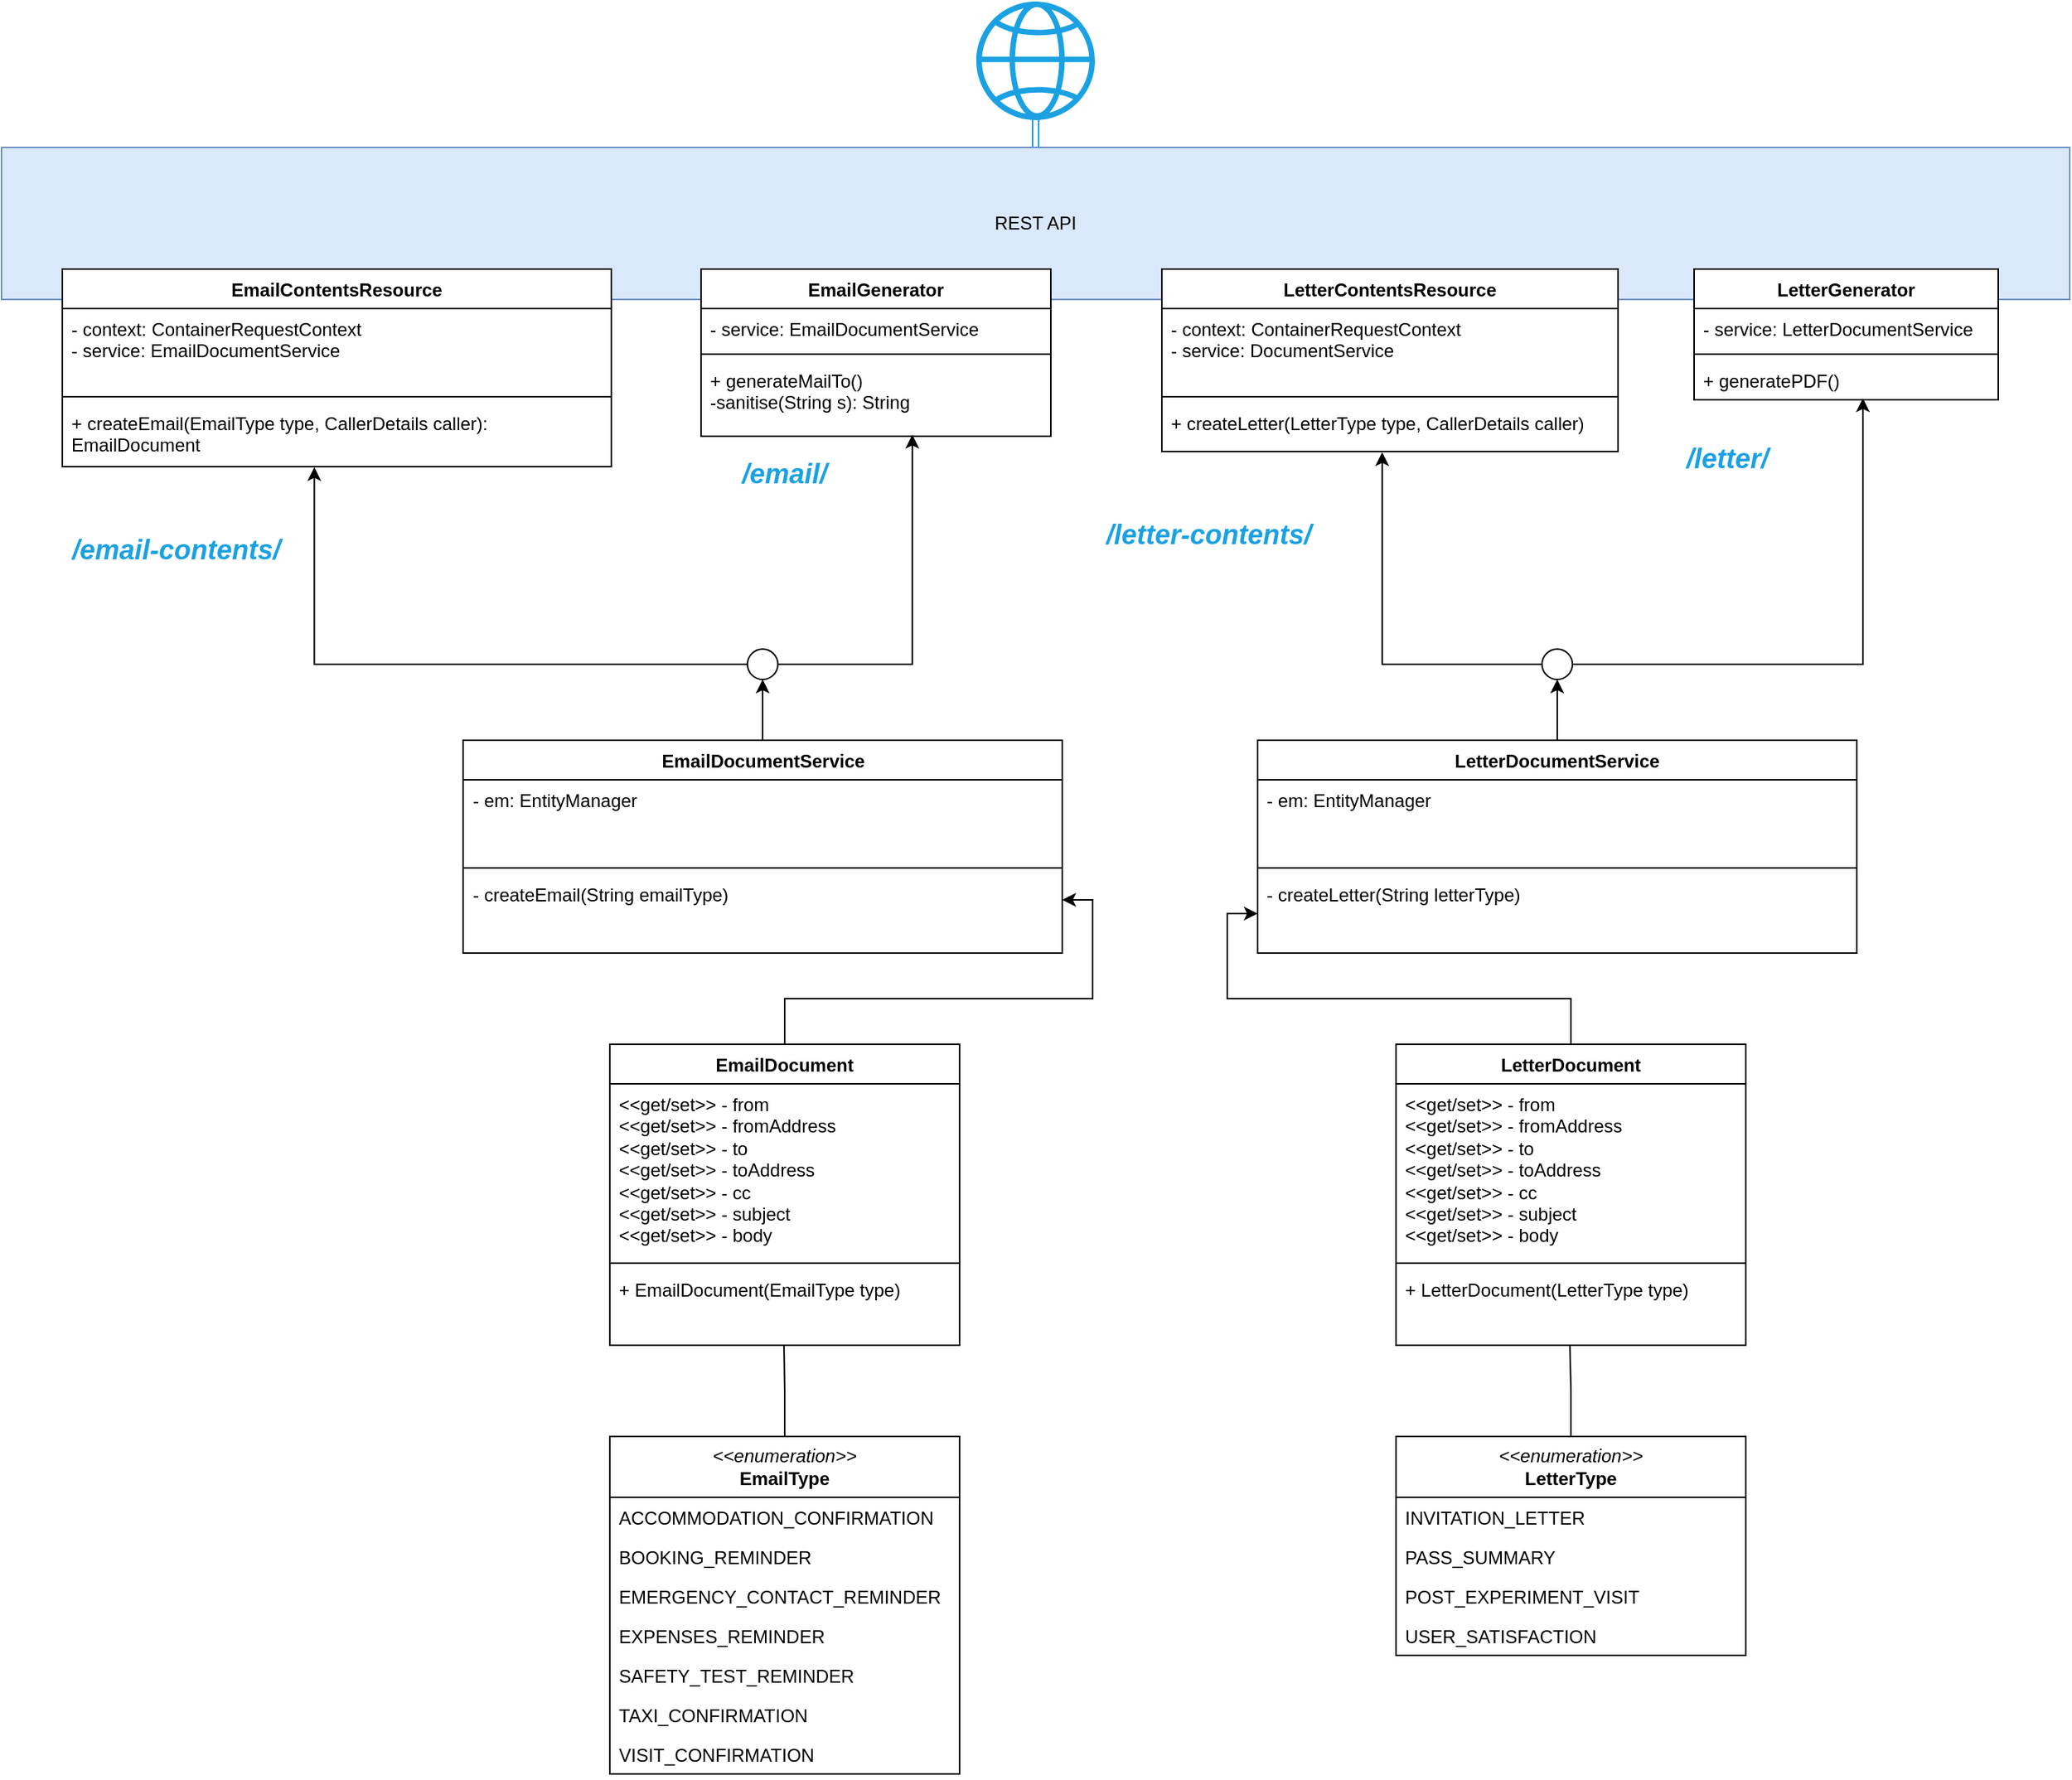 <mxfile version="24.2.2" type="github">
  <diagram id="C5RBs43oDa-KdzZeNtuy" name="Page-1">
    <mxGraphModel dx="1290" dy="634" grid="1" gridSize="10" guides="1" tooltips="1" connect="1" arrows="1" fold="1" page="1" pageScale="1" pageWidth="827" pageHeight="1169" math="0" shadow="0">
      <root>
        <mxCell id="WIyWlLk6GJQsqaUBKTNV-0" />
        <mxCell id="WIyWlLk6GJQsqaUBKTNV-1" parent="WIyWlLk6GJQsqaUBKTNV-0" />
        <mxCell id="lxQ42xoXtjc7i1S5PKAg-8" value="REST API" style="html=1;whiteSpace=wrap;fillColor=#dae8fc;strokeColor=#6c8ebf;" parent="WIyWlLk6GJQsqaUBKTNV-1" vertex="1">
          <mxGeometry x="37" y="97" width="1360" height="100" as="geometry" />
        </mxCell>
        <mxCell id="MQ1HAu035y0CXCqz7wdD-0" value="EmailContentsResource" style="swimlane;fontStyle=1;align=center;verticalAlign=top;childLayout=stackLayout;horizontal=1;startSize=26;horizontalStack=0;resizeParent=1;resizeParentMax=0;resizeLast=0;collapsible=1;marginBottom=0;whiteSpace=wrap;html=1;" parent="WIyWlLk6GJQsqaUBKTNV-1" vertex="1">
          <mxGeometry x="77" y="177" width="361" height="130" as="geometry" />
        </mxCell>
        <mxCell id="MQ1HAu035y0CXCqz7wdD-1" value="&lt;div&gt;- context: ContainerRequestContext&lt;/div&gt;&lt;div&gt;- service: EmailDocumentService&lt;br&gt;&lt;/div&gt;" style="text;align=left;verticalAlign=top;spacingLeft=4;spacingRight=4;overflow=hidden;rotatable=0;points=[[0,0.5],[1,0.5]];portConstraint=eastwest;whiteSpace=wrap;html=1;" parent="MQ1HAu035y0CXCqz7wdD-0" vertex="1">
          <mxGeometry y="26" width="361" height="54" as="geometry" />
        </mxCell>
        <mxCell id="MQ1HAu035y0CXCqz7wdD-2" value="" style="line;strokeWidth=1;fillColor=none;align=left;verticalAlign=middle;spacingTop=-1;spacingLeft=3;spacingRight=3;rotatable=0;labelPosition=right;points=[];portConstraint=eastwest;strokeColor=inherit;" parent="MQ1HAu035y0CXCqz7wdD-0" vertex="1">
          <mxGeometry y="80" width="361" height="8" as="geometry" />
        </mxCell>
        <mxCell id="MQ1HAu035y0CXCqz7wdD-3" value="+ createEmail(EmailType type, CallerDetails caller): EmailDocument" style="text;strokeColor=none;fillColor=none;align=left;verticalAlign=top;spacingLeft=4;spacingRight=4;overflow=hidden;rotatable=0;points=[[0,0.5],[1,0.5]];portConstraint=eastwest;whiteSpace=wrap;html=1;" parent="MQ1HAu035y0CXCqz7wdD-0" vertex="1">
          <mxGeometry y="88" width="361" height="42" as="geometry" />
        </mxCell>
        <mxCell id="eRIV_MZJOHmOLpLLFDUo-9" style="edgeStyle=orthogonalEdgeStyle;rounded=0;orthogonalLoop=1;jettySize=auto;html=1;entryX=0.604;entryY=0.98;entryDx=0;entryDy=0;entryPerimeter=0;exitX=1;exitY=0.5;exitDx=0;exitDy=0;" parent="WIyWlLk6GJQsqaUBKTNV-1" source="wytjnBY4nGIAAZqbwtNx-3" target="lxQ42xoXtjc7i1S5PKAg-3" edge="1">
          <mxGeometry relative="1" as="geometry">
            <mxPoint x="1210" y="407" as="targetPoint" />
          </mxGeometry>
        </mxCell>
        <mxCell id="lxQ42xoXtjc7i1S5PKAg-16" style="edgeStyle=orthogonalEdgeStyle;rounded=0;orthogonalLoop=1;jettySize=auto;html=1;entryX=0.5;entryY=1;entryDx=0;entryDy=0;" parent="WIyWlLk6GJQsqaUBKTNV-1" source="MQ1HAu035y0CXCqz7wdD-4" target="lxQ42xoXtjc7i1S5PKAg-15" edge="1">
          <mxGeometry relative="1" as="geometry" />
        </mxCell>
        <mxCell id="MQ1HAu035y0CXCqz7wdD-4" value="LetterDocumentService" style="swimlane;fontStyle=1;align=center;verticalAlign=top;childLayout=stackLayout;horizontal=1;startSize=26;horizontalStack=0;resizeParent=1;resizeParentMax=0;resizeLast=0;collapsible=1;marginBottom=0;whiteSpace=wrap;html=1;" parent="WIyWlLk6GJQsqaUBKTNV-1" vertex="1">
          <mxGeometry x="863" y="487" width="394" height="140" as="geometry" />
        </mxCell>
        <mxCell id="MQ1HAu035y0CXCqz7wdD-5" value="&lt;div&gt;- em: EntityManager&lt;/div&gt;" style="text;strokeColor=none;fillColor=none;align=left;verticalAlign=top;spacingLeft=4;spacingRight=4;overflow=hidden;rotatable=0;points=[[0,0.5],[1,0.5]];portConstraint=eastwest;whiteSpace=wrap;html=1;" parent="MQ1HAu035y0CXCqz7wdD-4" vertex="1">
          <mxGeometry y="26" width="394" height="54" as="geometry" />
        </mxCell>
        <mxCell id="MQ1HAu035y0CXCqz7wdD-6" value="" style="line;strokeWidth=1;fillColor=none;align=left;verticalAlign=middle;spacingTop=-1;spacingLeft=3;spacingRight=3;rotatable=0;labelPosition=right;points=[];portConstraint=eastwest;strokeColor=inherit;" parent="MQ1HAu035y0CXCqz7wdD-4" vertex="1">
          <mxGeometry y="80" width="394" height="8" as="geometry" />
        </mxCell>
        <mxCell id="MQ1HAu035y0CXCqz7wdD-7" value="&lt;div&gt;- createLetter(String letterType)&lt;/div&gt;" style="text;strokeColor=none;fillColor=none;align=left;verticalAlign=top;spacingLeft=4;spacingRight=4;overflow=hidden;rotatable=0;points=[[0,0.5],[1,0.5]];portConstraint=eastwest;whiteSpace=wrap;html=1;" parent="MQ1HAu035y0CXCqz7wdD-4" vertex="1">
          <mxGeometry y="88" width="394" height="52" as="geometry" />
        </mxCell>
        <mxCell id="MQ1HAu035y0CXCqz7wdD-16" value="EmailDocument" style="swimlane;fontStyle=1;align=center;verticalAlign=top;childLayout=stackLayout;horizontal=1;startSize=26;horizontalStack=0;resizeParent=1;resizeParentMax=0;resizeLast=0;collapsible=1;marginBottom=0;whiteSpace=wrap;html=1;" parent="WIyWlLk6GJQsqaUBKTNV-1" vertex="1">
          <mxGeometry x="437" y="687" width="230" height="198" as="geometry" />
        </mxCell>
        <mxCell id="MQ1HAu035y0CXCqz7wdD-17" value="&lt;div&gt;&amp;lt;&amp;lt;get/set&amp;gt;&amp;gt; - from&lt;/div&gt;&lt;div&gt;&amp;lt;&amp;lt;get/set&amp;gt;&amp;gt; - fromAddress&lt;/div&gt;&lt;div&gt;&amp;lt;&amp;lt;get/set&amp;gt;&amp;gt; - to&lt;/div&gt;&lt;div&gt;&amp;lt;&amp;lt;get/set&amp;gt;&amp;gt; - toAddress&lt;/div&gt;&lt;div&gt;&amp;lt;&amp;lt;get/set&amp;gt;&amp;gt; - cc&lt;/div&gt;&lt;div&gt;&amp;lt;&amp;lt;get/set&amp;gt;&amp;gt; - subject&lt;/div&gt;&lt;div&gt;&amp;lt;&amp;lt;get/set&amp;gt;&amp;gt; - body&lt;br&gt;&lt;/div&gt;" style="text;strokeColor=none;fillColor=none;align=left;verticalAlign=top;spacingLeft=4;spacingRight=4;overflow=hidden;rotatable=0;points=[[0,0.5],[1,0.5]];portConstraint=eastwest;whiteSpace=wrap;html=1;" parent="MQ1HAu035y0CXCqz7wdD-16" vertex="1">
          <mxGeometry y="26" width="230" height="114" as="geometry" />
        </mxCell>
        <mxCell id="MQ1HAu035y0CXCqz7wdD-18" value="" style="line;strokeWidth=1;fillColor=none;align=left;verticalAlign=middle;spacingTop=-1;spacingLeft=3;spacingRight=3;rotatable=0;labelPosition=right;points=[];portConstraint=eastwest;strokeColor=inherit;" parent="MQ1HAu035y0CXCqz7wdD-16" vertex="1">
          <mxGeometry y="140" width="230" height="8" as="geometry" />
        </mxCell>
        <mxCell id="MQ1HAu035y0CXCqz7wdD-19" value="+ EmailDocument(EmailType type)" style="text;strokeColor=none;fillColor=none;align=left;verticalAlign=top;spacingLeft=4;spacingRight=4;overflow=hidden;rotatable=0;points=[[0,0.5],[1,0.5]];portConstraint=eastwest;whiteSpace=wrap;html=1;" parent="MQ1HAu035y0CXCqz7wdD-16" vertex="1">
          <mxGeometry y="148" width="230" height="50" as="geometry" />
        </mxCell>
        <mxCell id="42Mcp5apY7TqK0RnaU3a-8" style="edgeStyle=orthogonalEdgeStyle;rounded=0;orthogonalLoop=1;jettySize=auto;html=1;entryX=1;entryY=0.75;entryDx=0;entryDy=0;exitX=0.5;exitY=0;exitDx=0;exitDy=0;" parent="WIyWlLk6GJQsqaUBKTNV-1" source="MQ1HAu035y0CXCqz7wdD-16" target="lxQ42xoXtjc7i1S5PKAg-10" edge="1">
          <mxGeometry relative="1" as="geometry" />
        </mxCell>
        <mxCell id="wytjnBY4nGIAAZqbwtNx-2" value="" style="edgeStyle=orthogonalEdgeStyle;rounded=0;orthogonalLoop=1;jettySize=auto;html=1;shape=link;strokeColor=#1ba1e2;entryX=0.5;entryY=0;entryDx=0;entryDy=0;" parent="WIyWlLk6GJQsqaUBKTNV-1" source="42Mcp5apY7TqK0RnaU3a-9" target="lxQ42xoXtjc7i1S5PKAg-8" edge="1">
          <mxGeometry relative="1" as="geometry" />
        </mxCell>
        <mxCell id="42Mcp5apY7TqK0RnaU3a-9" value="" style="sketch=0;outlineConnect=0;fillColor=#1BA1E2;strokeColor=#006EAF;dashed=0;verticalLabelPosition=bottom;verticalAlign=top;align=center;html=1;fontSize=12;fontStyle=0;aspect=fixed;pointerEvents=1;shape=mxgraph.aws4.globe;fontColor=#ffffff;" parent="WIyWlLk6GJQsqaUBKTNV-1" vertex="1">
          <mxGeometry x="678" y="1" width="78" height="78" as="geometry" />
        </mxCell>
        <mxCell id="A69BAZDd_FpkVHJT01qS-3" value="&lt;div&gt;&lt;i&gt;&amp;lt;&amp;lt;enumeration&amp;gt;&amp;gt;&lt;/i&gt;&lt;/div&gt;&lt;div&gt;&lt;b&gt;EmailType&lt;/b&gt;&lt;br&gt;&lt;/div&gt;" style="swimlane;fontStyle=0;childLayout=stackLayout;horizontal=1;startSize=40;fillColor=none;horizontalStack=0;resizeParent=1;resizeParentMax=0;resizeLast=0;collapsible=1;marginBottom=0;whiteSpace=wrap;html=1;" parent="WIyWlLk6GJQsqaUBKTNV-1" vertex="1">
          <mxGeometry x="437" y="945" width="230" height="222" as="geometry" />
        </mxCell>
        <mxCell id="A69BAZDd_FpkVHJT01qS-4" value="ACCOMMODATION_CONFIRMATION" style="text;strokeColor=none;fillColor=none;align=left;verticalAlign=top;spacingLeft=4;spacingRight=4;overflow=hidden;rotatable=0;points=[[0,0.5],[1,0.5]];portConstraint=eastwest;whiteSpace=wrap;html=1;" parent="A69BAZDd_FpkVHJT01qS-3" vertex="1">
          <mxGeometry y="40" width="230" height="26" as="geometry" />
        </mxCell>
        <mxCell id="A69BAZDd_FpkVHJT01qS-5" value="BOOKING_REMINDER" style="text;strokeColor=none;fillColor=none;align=left;verticalAlign=top;spacingLeft=4;spacingRight=4;overflow=hidden;rotatable=0;points=[[0,0.5],[1,0.5]];portConstraint=eastwest;whiteSpace=wrap;html=1;" parent="A69BAZDd_FpkVHJT01qS-3" vertex="1">
          <mxGeometry y="66" width="230" height="26" as="geometry" />
        </mxCell>
        <mxCell id="A69BAZDd_FpkVHJT01qS-6" value="EMERGENCY_CONTACT_REMINDER" style="text;strokeColor=none;fillColor=none;align=left;verticalAlign=top;spacingLeft=4;spacingRight=4;overflow=hidden;rotatable=0;points=[[0,0.5],[1,0.5]];portConstraint=eastwest;whiteSpace=wrap;html=1;" parent="A69BAZDd_FpkVHJT01qS-3" vertex="1">
          <mxGeometry y="92" width="230" height="26" as="geometry" />
        </mxCell>
        <mxCell id="A69BAZDd_FpkVHJT01qS-7" value="EXPENSES_REMINDER" style="text;strokeColor=none;fillColor=none;align=left;verticalAlign=top;spacingLeft=4;spacingRight=4;overflow=hidden;rotatable=0;points=[[0,0.5],[1,0.5]];portConstraint=eastwest;whiteSpace=wrap;html=1;" parent="A69BAZDd_FpkVHJT01qS-3" vertex="1">
          <mxGeometry y="118" width="230" height="26" as="geometry" />
        </mxCell>
        <mxCell id="A69BAZDd_FpkVHJT01qS-8" value="SAFETY_TEST_REMINDER" style="text;strokeColor=none;fillColor=none;align=left;verticalAlign=top;spacingLeft=4;spacingRight=4;overflow=hidden;rotatable=0;points=[[0,0.5],[1,0.5]];portConstraint=eastwest;whiteSpace=wrap;html=1;" parent="A69BAZDd_FpkVHJT01qS-3" vertex="1">
          <mxGeometry y="144" width="230" height="26" as="geometry" />
        </mxCell>
        <mxCell id="A69BAZDd_FpkVHJT01qS-10" value="TAXI_CONFIRMATION" style="text;strokeColor=none;fillColor=none;align=left;verticalAlign=top;spacingLeft=4;spacingRight=4;overflow=hidden;rotatable=0;points=[[0,0.5],[1,0.5]];portConstraint=eastwest;whiteSpace=wrap;html=1;" parent="A69BAZDd_FpkVHJT01qS-3" vertex="1">
          <mxGeometry y="170" width="230" height="26" as="geometry" />
        </mxCell>
        <mxCell id="A69BAZDd_FpkVHJT01qS-9" value="VISIT_CONFIRMATION" style="text;strokeColor=none;fillColor=none;align=left;verticalAlign=top;spacingLeft=4;spacingRight=4;overflow=hidden;rotatable=0;points=[[0,0.5],[1,0.5]];portConstraint=eastwest;whiteSpace=wrap;html=1;" parent="A69BAZDd_FpkVHJT01qS-3" vertex="1">
          <mxGeometry y="196" width="230" height="26" as="geometry" />
        </mxCell>
        <mxCell id="A69BAZDd_FpkVHJT01qS-12" value="&lt;div&gt;&lt;i&gt;&amp;lt;&amp;lt;enumeration&amp;gt;&amp;gt;&lt;/i&gt;&lt;/div&gt;&lt;div&gt;&lt;b&gt;LetterType&lt;/b&gt;&lt;br&gt;&lt;/div&gt;" style="swimlane;fontStyle=0;childLayout=stackLayout;horizontal=1;startSize=40;fillColor=none;horizontalStack=0;resizeParent=1;resizeParentMax=0;resizeLast=0;collapsible=1;marginBottom=0;whiteSpace=wrap;html=1;" parent="WIyWlLk6GJQsqaUBKTNV-1" vertex="1">
          <mxGeometry x="954" y="945" width="230" height="144" as="geometry" />
        </mxCell>
        <mxCell id="A69BAZDd_FpkVHJT01qS-13" value="INVITATION_LETTER" style="text;strokeColor=none;fillColor=none;align=left;verticalAlign=top;spacingLeft=4;spacingRight=4;overflow=hidden;rotatable=0;points=[[0,0.5],[1,0.5]];portConstraint=eastwest;whiteSpace=wrap;html=1;" parent="A69BAZDd_FpkVHJT01qS-12" vertex="1">
          <mxGeometry y="40" width="230" height="26" as="geometry" />
        </mxCell>
        <mxCell id="A69BAZDd_FpkVHJT01qS-14" value="PASS_SUMMARY" style="text;strokeColor=none;fillColor=none;align=left;verticalAlign=top;spacingLeft=4;spacingRight=4;overflow=hidden;rotatable=0;points=[[0,0.5],[1,0.5]];portConstraint=eastwest;whiteSpace=wrap;html=1;" parent="A69BAZDd_FpkVHJT01qS-12" vertex="1">
          <mxGeometry y="66" width="230" height="26" as="geometry" />
        </mxCell>
        <mxCell id="A69BAZDd_FpkVHJT01qS-15" value="POST_EXPERIMENT_VISIT" style="text;strokeColor=none;fillColor=none;align=left;verticalAlign=top;spacingLeft=4;spacingRight=4;overflow=hidden;rotatable=0;points=[[0,0.5],[1,0.5]];portConstraint=eastwest;whiteSpace=wrap;html=1;" parent="A69BAZDd_FpkVHJT01qS-12" vertex="1">
          <mxGeometry y="92" width="230" height="26" as="geometry" />
        </mxCell>
        <mxCell id="A69BAZDd_FpkVHJT01qS-16" value="USER_SATISFACTION" style="text;strokeColor=none;fillColor=none;align=left;verticalAlign=top;spacingLeft=4;spacingRight=4;overflow=hidden;rotatable=0;points=[[0,0.5],[1,0.5]];portConstraint=eastwest;whiteSpace=wrap;html=1;" parent="A69BAZDd_FpkVHJT01qS-12" vertex="1">
          <mxGeometry y="118" width="230" height="26" as="geometry" />
        </mxCell>
        <mxCell id="A69BAZDd_FpkVHJT01qS-21" style="edgeStyle=orthogonalEdgeStyle;rounded=0;orthogonalLoop=1;jettySize=auto;html=1;entryX=0.498;entryY=0.992;entryDx=0;entryDy=0;entryPerimeter=0;endArrow=none;endFill=0;" parent="WIyWlLk6GJQsqaUBKTNV-1" source="A69BAZDd_FpkVHJT01qS-3" target="MQ1HAu035y0CXCqz7wdD-19" edge="1">
          <mxGeometry relative="1" as="geometry" />
        </mxCell>
        <mxCell id="A69BAZDd_FpkVHJT01qS-26" style="edgeStyle=orthogonalEdgeStyle;rounded=0;orthogonalLoop=1;jettySize=auto;html=1;exitX=0.5;exitY=0;exitDx=0;exitDy=0;entryX=0;entryY=0.5;entryDx=0;entryDy=0;" parent="WIyWlLk6GJQsqaUBKTNV-1" source="A69BAZDd_FpkVHJT01qS-22" target="MQ1HAu035y0CXCqz7wdD-7" edge="1">
          <mxGeometry relative="1" as="geometry">
            <mxPoint x="1167" y="667" as="targetPoint" />
          </mxGeometry>
        </mxCell>
        <mxCell id="A69BAZDd_FpkVHJT01qS-22" value="LetterDocument" style="swimlane;fontStyle=1;align=center;verticalAlign=top;childLayout=stackLayout;horizontal=1;startSize=26;horizontalStack=0;resizeParent=1;resizeParentMax=0;resizeLast=0;collapsible=1;marginBottom=0;whiteSpace=wrap;html=1;" parent="WIyWlLk6GJQsqaUBKTNV-1" vertex="1">
          <mxGeometry x="954" y="687" width="230" height="198" as="geometry" />
        </mxCell>
        <mxCell id="A69BAZDd_FpkVHJT01qS-23" value="&lt;div&gt;&amp;lt;&amp;lt;get/set&amp;gt;&amp;gt; - from&lt;/div&gt;&lt;div&gt;&amp;lt;&amp;lt;get/set&amp;gt;&amp;gt; - fromAddress&lt;/div&gt;&lt;div&gt;&amp;lt;&amp;lt;get/set&amp;gt;&amp;gt; - to&lt;/div&gt;&lt;div&gt;&amp;lt;&amp;lt;get/set&amp;gt;&amp;gt; - toAddress&lt;/div&gt;&lt;div&gt;&amp;lt;&amp;lt;get/set&amp;gt;&amp;gt; - cc&lt;/div&gt;&lt;div&gt;&amp;lt;&amp;lt;get/set&amp;gt;&amp;gt; - subject&lt;/div&gt;&lt;div&gt;&amp;lt;&amp;lt;get/set&amp;gt;&amp;gt; - body&lt;br&gt;&lt;/div&gt;" style="text;strokeColor=none;fillColor=none;align=left;verticalAlign=top;spacingLeft=4;spacingRight=4;overflow=hidden;rotatable=0;points=[[0,0.5],[1,0.5]];portConstraint=eastwest;whiteSpace=wrap;html=1;" parent="A69BAZDd_FpkVHJT01qS-22" vertex="1">
          <mxGeometry y="26" width="230" height="114" as="geometry" />
        </mxCell>
        <mxCell id="A69BAZDd_FpkVHJT01qS-24" value="" style="line;strokeWidth=1;fillColor=none;align=left;verticalAlign=middle;spacingTop=-1;spacingLeft=3;spacingRight=3;rotatable=0;labelPosition=right;points=[];portConstraint=eastwest;strokeColor=inherit;" parent="A69BAZDd_FpkVHJT01qS-22" vertex="1">
          <mxGeometry y="140" width="230" height="8" as="geometry" />
        </mxCell>
        <mxCell id="A69BAZDd_FpkVHJT01qS-25" value="+ LetterDocument(LetterType type)" style="text;strokeColor=none;fillColor=none;align=left;verticalAlign=top;spacingLeft=4;spacingRight=4;overflow=hidden;rotatable=0;points=[[0,0.5],[1,0.5]];portConstraint=eastwest;whiteSpace=wrap;html=1;" parent="A69BAZDd_FpkVHJT01qS-22" vertex="1">
          <mxGeometry y="148" width="230" height="50" as="geometry" />
        </mxCell>
        <mxCell id="A69BAZDd_FpkVHJT01qS-27" style="edgeStyle=orthogonalEdgeStyle;rounded=0;orthogonalLoop=1;jettySize=auto;html=1;entryX=0.497;entryY=0.994;entryDx=0;entryDy=0;entryPerimeter=0;endArrow=none;endFill=0;" parent="WIyWlLk6GJQsqaUBKTNV-1" source="A69BAZDd_FpkVHJT01qS-12" target="A69BAZDd_FpkVHJT01qS-25" edge="1">
          <mxGeometry relative="1" as="geometry" />
        </mxCell>
        <mxCell id="eRIV_MZJOHmOLpLLFDUo-0" value="LetterContentsResource" style="swimlane;fontStyle=1;align=center;verticalAlign=top;childLayout=stackLayout;horizontal=1;startSize=26;horizontalStack=0;resizeParent=1;resizeParentMax=0;resizeLast=0;collapsible=1;marginBottom=0;whiteSpace=wrap;html=1;" parent="WIyWlLk6GJQsqaUBKTNV-1" vertex="1">
          <mxGeometry x="800" y="177" width="300" height="120" as="geometry" />
        </mxCell>
        <mxCell id="eRIV_MZJOHmOLpLLFDUo-1" value="&lt;div&gt;- context: ContainerRequestContext&lt;/div&gt;&lt;div&gt;- service: DocumentService&lt;br&gt;&lt;/div&gt;" style="text;strokeColor=none;fillColor=none;align=left;verticalAlign=top;spacingLeft=4;spacingRight=4;overflow=hidden;rotatable=0;points=[[0,0.5],[1,0.5]];portConstraint=eastwest;whiteSpace=wrap;html=1;" parent="eRIV_MZJOHmOLpLLFDUo-0" vertex="1">
          <mxGeometry y="26" width="300" height="54" as="geometry" />
        </mxCell>
        <mxCell id="eRIV_MZJOHmOLpLLFDUo-2" value="" style="line;strokeWidth=1;fillColor=none;align=left;verticalAlign=middle;spacingTop=-1;spacingLeft=3;spacingRight=3;rotatable=0;labelPosition=right;points=[];portConstraint=eastwest;strokeColor=inherit;" parent="eRIV_MZJOHmOLpLLFDUo-0" vertex="1">
          <mxGeometry y="80" width="300" height="8" as="geometry" />
        </mxCell>
        <mxCell id="eRIV_MZJOHmOLpLLFDUo-3" value="+ createLetter(LetterType type, CallerDetails caller)" style="text;strokeColor=none;fillColor=none;align=left;verticalAlign=top;spacingLeft=4;spacingRight=4;overflow=hidden;rotatable=0;points=[[0,0.5],[1,0.5]];portConstraint=eastwest;whiteSpace=wrap;html=1;" parent="eRIV_MZJOHmOLpLLFDUo-0" vertex="1">
          <mxGeometry y="88" width="300" height="32" as="geometry" />
        </mxCell>
        <mxCell id="wytjnBY4nGIAAZqbwtNx-3" value="" style="ellipse;whiteSpace=wrap;html=1;strokeColor=#000000;" parent="WIyWlLk6GJQsqaUBKTNV-1" vertex="1">
          <mxGeometry x="527.5" y="427" width="20" height="20" as="geometry" />
        </mxCell>
        <mxCell id="wytjnBY4nGIAAZqbwtNx-5" style="edgeStyle=orthogonalEdgeStyle;rounded=0;orthogonalLoop=1;jettySize=auto;html=1;entryX=0.459;entryY=1.008;entryDx=0;entryDy=0;entryPerimeter=0;exitX=0;exitY=0.5;exitDx=0;exitDy=0;" parent="WIyWlLk6GJQsqaUBKTNV-1" source="wytjnBY4nGIAAZqbwtNx-3" target="MQ1HAu035y0CXCqz7wdD-3" edge="1">
          <mxGeometry relative="1" as="geometry" />
        </mxCell>
        <mxCell id="lxQ42xoXtjc7i1S5PKAg-0" value="EmailGenerator" style="swimlane;fontStyle=1;align=center;verticalAlign=top;childLayout=stackLayout;horizontal=1;startSize=26;horizontalStack=0;resizeParent=1;resizeParentMax=0;resizeLast=0;collapsible=1;marginBottom=0;whiteSpace=wrap;html=1;" parent="WIyWlLk6GJQsqaUBKTNV-1" vertex="1">
          <mxGeometry x="497" y="177" width="230" height="110" as="geometry" />
        </mxCell>
        <mxCell id="lxQ42xoXtjc7i1S5PKAg-1" value="- service: EmailDocumentService" style="text;strokeColor=none;fillColor=none;align=left;verticalAlign=top;spacingLeft=4;spacingRight=4;overflow=hidden;rotatable=0;points=[[0,0.5],[1,0.5]];portConstraint=eastwest;whiteSpace=wrap;html=1;" parent="lxQ42xoXtjc7i1S5PKAg-0" vertex="1">
          <mxGeometry y="26" width="230" height="26" as="geometry" />
        </mxCell>
        <mxCell id="lxQ42xoXtjc7i1S5PKAg-2" value="" style="line;strokeWidth=1;fillColor=none;align=left;verticalAlign=middle;spacingTop=-1;spacingLeft=3;spacingRight=3;rotatable=0;labelPosition=right;points=[];portConstraint=eastwest;strokeColor=inherit;" parent="lxQ42xoXtjc7i1S5PKAg-0" vertex="1">
          <mxGeometry y="52" width="230" height="8" as="geometry" />
        </mxCell>
        <mxCell id="lxQ42xoXtjc7i1S5PKAg-3" value="&lt;div&gt;+ generateMailTo()&lt;/div&gt;&lt;div&gt;-sanitise(String s): String&lt;br&gt;&lt;/div&gt;" style="text;strokeColor=none;fillColor=none;align=left;verticalAlign=top;spacingLeft=4;spacingRight=4;overflow=hidden;rotatable=0;points=[[0,0.5],[1,0.5]];portConstraint=eastwest;whiteSpace=wrap;html=1;" parent="lxQ42xoXtjc7i1S5PKAg-0" vertex="1">
          <mxGeometry y="60" width="230" height="50" as="geometry" />
        </mxCell>
        <mxCell id="lxQ42xoXtjc7i1S5PKAg-4" value="LetterGenerator" style="swimlane;fontStyle=1;align=center;verticalAlign=top;childLayout=stackLayout;horizontal=1;startSize=26;horizontalStack=0;resizeParent=1;resizeParentMax=0;resizeLast=0;collapsible=1;marginBottom=0;whiteSpace=wrap;html=1;" parent="WIyWlLk6GJQsqaUBKTNV-1" vertex="1">
          <mxGeometry x="1150" y="177" width="200" height="86" as="geometry" />
        </mxCell>
        <mxCell id="lxQ42xoXtjc7i1S5PKAg-5" value="- service: LetterDocumentService" style="text;strokeColor=none;fillColor=none;align=left;verticalAlign=top;spacingLeft=4;spacingRight=4;overflow=hidden;rotatable=0;points=[[0,0.5],[1,0.5]];portConstraint=eastwest;whiteSpace=wrap;html=1;" parent="lxQ42xoXtjc7i1S5PKAg-4" vertex="1">
          <mxGeometry y="26" width="200" height="26" as="geometry" />
        </mxCell>
        <mxCell id="lxQ42xoXtjc7i1S5PKAg-6" value="" style="line;strokeWidth=1;fillColor=none;align=left;verticalAlign=middle;spacingTop=-1;spacingLeft=3;spacingRight=3;rotatable=0;labelPosition=right;points=[];portConstraint=eastwest;strokeColor=inherit;" parent="lxQ42xoXtjc7i1S5PKAg-4" vertex="1">
          <mxGeometry y="52" width="200" height="8" as="geometry" />
        </mxCell>
        <mxCell id="lxQ42xoXtjc7i1S5PKAg-7" value="+ generatePDF()" style="text;strokeColor=none;fillColor=none;align=left;verticalAlign=top;spacingLeft=4;spacingRight=4;overflow=hidden;rotatable=0;points=[[0,0.5],[1,0.5]];portConstraint=eastwest;whiteSpace=wrap;html=1;" parent="lxQ42xoXtjc7i1S5PKAg-4" vertex="1">
          <mxGeometry y="60" width="200" height="26" as="geometry" />
        </mxCell>
        <mxCell id="lxQ42xoXtjc7i1S5PKAg-14" style="edgeStyle=orthogonalEdgeStyle;rounded=0;orthogonalLoop=1;jettySize=auto;html=1;entryX=0.5;entryY=1;entryDx=0;entryDy=0;" parent="WIyWlLk6GJQsqaUBKTNV-1" source="lxQ42xoXtjc7i1S5PKAg-10" target="wytjnBY4nGIAAZqbwtNx-3" edge="1">
          <mxGeometry relative="1" as="geometry" />
        </mxCell>
        <mxCell id="lxQ42xoXtjc7i1S5PKAg-10" value="EmailDocumentService" style="swimlane;fontStyle=1;align=center;verticalAlign=top;childLayout=stackLayout;horizontal=1;startSize=26;horizontalStack=0;resizeParent=1;resizeParentMax=0;resizeLast=0;collapsible=1;marginBottom=0;whiteSpace=wrap;html=1;" parent="WIyWlLk6GJQsqaUBKTNV-1" vertex="1">
          <mxGeometry x="340.5" y="487" width="394" height="140" as="geometry" />
        </mxCell>
        <mxCell id="lxQ42xoXtjc7i1S5PKAg-11" value="&lt;div&gt;- em: EntityManager&lt;/div&gt;" style="text;strokeColor=none;fillColor=none;align=left;verticalAlign=top;spacingLeft=4;spacingRight=4;overflow=hidden;rotatable=0;points=[[0,0.5],[1,0.5]];portConstraint=eastwest;whiteSpace=wrap;html=1;" parent="lxQ42xoXtjc7i1S5PKAg-10" vertex="1">
          <mxGeometry y="26" width="394" height="54" as="geometry" />
        </mxCell>
        <mxCell id="lxQ42xoXtjc7i1S5PKAg-12" value="" style="line;strokeWidth=1;fillColor=none;align=left;verticalAlign=middle;spacingTop=-1;spacingLeft=3;spacingRight=3;rotatable=0;labelPosition=right;points=[];portConstraint=eastwest;strokeColor=inherit;" parent="lxQ42xoXtjc7i1S5PKAg-10" vertex="1">
          <mxGeometry y="80" width="394" height="8" as="geometry" />
        </mxCell>
        <mxCell id="lxQ42xoXtjc7i1S5PKAg-13" value="&lt;div&gt;- createEmail(String emailType)&lt;/div&gt;" style="text;strokeColor=none;fillColor=none;align=left;verticalAlign=top;spacingLeft=4;spacingRight=4;overflow=hidden;rotatable=0;points=[[0,0.5],[1,0.5]];portConstraint=eastwest;whiteSpace=wrap;html=1;" parent="lxQ42xoXtjc7i1S5PKAg-10" vertex="1">
          <mxGeometry y="88" width="394" height="52" as="geometry" />
        </mxCell>
        <mxCell id="lxQ42xoXtjc7i1S5PKAg-15" value="" style="ellipse;whiteSpace=wrap;html=1;strokeColor=#000000;" parent="WIyWlLk6GJQsqaUBKTNV-1" vertex="1">
          <mxGeometry x="1050" y="427" width="20" height="20" as="geometry" />
        </mxCell>
        <mxCell id="lxQ42xoXtjc7i1S5PKAg-17" style="edgeStyle=orthogonalEdgeStyle;rounded=0;orthogonalLoop=1;jettySize=auto;html=1;entryX=0.483;entryY=1.016;entryDx=0;entryDy=0;entryPerimeter=0;exitX=0;exitY=0.5;exitDx=0;exitDy=0;" parent="WIyWlLk6GJQsqaUBKTNV-1" source="lxQ42xoXtjc7i1S5PKAg-15" target="eRIV_MZJOHmOLpLLFDUo-3" edge="1">
          <mxGeometry relative="1" as="geometry" />
        </mxCell>
        <mxCell id="lxQ42xoXtjc7i1S5PKAg-18" style="edgeStyle=orthogonalEdgeStyle;rounded=0;orthogonalLoop=1;jettySize=auto;html=1;entryX=0.555;entryY=0.962;entryDx=0;entryDy=0;entryPerimeter=0;exitX=1;exitY=0.5;exitDx=0;exitDy=0;" parent="WIyWlLk6GJQsqaUBKTNV-1" source="lxQ42xoXtjc7i1S5PKAg-15" target="lxQ42xoXtjc7i1S5PKAg-7" edge="1">
          <mxGeometry relative="1" as="geometry" />
        </mxCell>
        <mxCell id="lxQ42xoXtjc7i1S5PKAg-20" value="&lt;div align=&quot;center&quot;&gt;&lt;font color=&quot;#1ba1e2&quot;&gt;&lt;i&gt;&lt;font style=&quot;font-size: 18px;&quot;&gt;&lt;b&gt;/email/&lt;/b&gt;&lt;/font&gt;&lt;/i&gt;&lt;/font&gt;&lt;/div&gt;" style="text;html=1;align=center;verticalAlign=middle;whiteSpace=wrap;rounded=0;" parent="WIyWlLk6GJQsqaUBKTNV-1" vertex="1">
          <mxGeometry x="477" y="297" width="150" height="30" as="geometry" />
        </mxCell>
        <mxCell id="lxQ42xoXtjc7i1S5PKAg-21" value="&lt;div align=&quot;center&quot;&gt;&lt;font color=&quot;#1ba1e2&quot;&gt;&lt;i&gt;&lt;font style=&quot;font-size: 18px;&quot;&gt;&lt;b&gt;/email-contents/&lt;/b&gt;&lt;/font&gt;&lt;/i&gt;&lt;/font&gt;&lt;/div&gt;" style="text;html=1;align=center;verticalAlign=middle;whiteSpace=wrap;rounded=0;" parent="WIyWlLk6GJQsqaUBKTNV-1" vertex="1">
          <mxGeometry x="77" y="347" width="150" height="30" as="geometry" />
        </mxCell>
        <mxCell id="lxQ42xoXtjc7i1S5PKAg-22" value="&lt;div align=&quot;center&quot;&gt;&lt;font color=&quot;#1ba1e2&quot;&gt;&lt;i&gt;&lt;font style=&quot;font-size: 18px;&quot;&gt;&lt;b&gt;/letter-contents/&lt;/b&gt;&lt;/font&gt;&lt;/i&gt;&lt;/font&gt;&lt;/div&gt;" style="text;html=1;align=center;verticalAlign=middle;whiteSpace=wrap;rounded=0;" parent="WIyWlLk6GJQsqaUBKTNV-1" vertex="1">
          <mxGeometry x="756" y="337" width="150" height="30" as="geometry" />
        </mxCell>
        <mxCell id="lxQ42xoXtjc7i1S5PKAg-23" value="&lt;div align=&quot;center&quot;&gt;&lt;font color=&quot;#1ba1e2&quot;&gt;&lt;i&gt;&lt;font style=&quot;font-size: 18px;&quot;&gt;&lt;b&gt;/letter/&lt;/b&gt;&lt;/font&gt;&lt;/i&gt;&lt;/font&gt;&lt;/div&gt;" style="text;html=1;align=center;verticalAlign=middle;whiteSpace=wrap;rounded=0;" parent="WIyWlLk6GJQsqaUBKTNV-1" vertex="1">
          <mxGeometry x="1097" y="287" width="150" height="30" as="geometry" />
        </mxCell>
      </root>
    </mxGraphModel>
  </diagram>
</mxfile>
